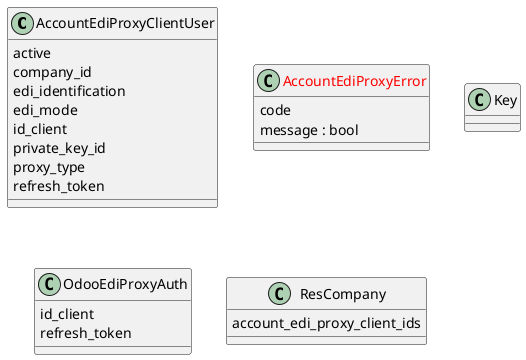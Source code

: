 @startuml classes_account_edi_proxy_client
set namespaceSeparator none
class "AccountEdiProxyClientUser" as odoo_src.odoo.addons.account_edi_proxy_client.models.account_edi_proxy_user.AccountEdiProxyClientUser {
  active
  company_id
  edi_identification
  edi_mode
  id_client
  private_key_id
  proxy_type
  refresh_token
}
class "<color:red>AccountEdiProxyError</color>" as odoo_src.odoo.addons.account_edi_proxy_client.models.account_edi_proxy_user.AccountEdiProxyError {
  code
  message : bool
}
class "Key" as odoo_src.odoo.addons.account_edi_proxy_client.models.key.Key {
}
class "OdooEdiProxyAuth" as odoo_src.odoo.addons.account_edi_proxy_client.models.account_edi_proxy_auth.OdooEdiProxyAuth {
  id_client
  refresh_token
}
class "ResCompany" as odoo_src.odoo.addons.account_edi_proxy_client.models.res_company.ResCompany {
  account_edi_proxy_client_ids
}
@enduml
